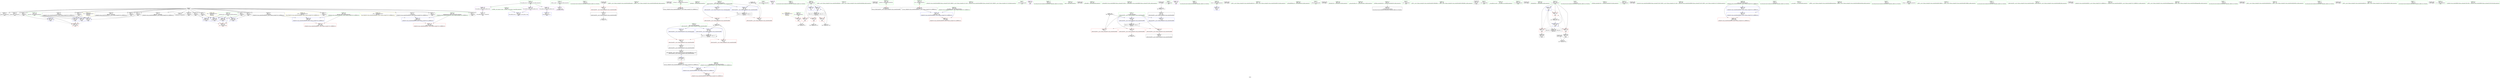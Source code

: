 digraph "SVFG" {
	label="SVFG";

	Node0x55f0145286d0 [shape=record,color=grey,label="{NodeID: 0\nNullPtr}"];
	Node0x55f0145286d0 -> Node0x55f0145435a0[style=solid];
	Node0x55f0145286d0 -> Node0x55f0145436a0[style=solid];
	Node0x55f0145286d0 -> Node0x55f014543770[style=solid];
	Node0x55f0145286d0 -> Node0x55f014543840[style=solid];
	Node0x55f0145286d0 -> Node0x55f014543910[style=solid];
	Node0x55f0145286d0 -> Node0x55f0145439e0[style=solid];
	Node0x55f0145286d0 -> Node0x55f014543ab0[style=solid];
	Node0x55f0145286d0 -> Node0x55f014543b80[style=solid];
	Node0x55f0145286d0 -> Node0x55f014543c50[style=solid];
	Node0x55f0145286d0 -> Node0x55f014543d20[style=solid];
	Node0x55f0145286d0 -> Node0x55f014543df0[style=solid];
	Node0x55f0145286d0 -> Node0x55f014543ec0[style=solid];
	Node0x55f0145286d0 -> Node0x55f014543f90[style=solid];
	Node0x55f0145286d0 -> Node0x55f014544060[style=solid];
	Node0x55f0145286d0 -> Node0x55f014544130[style=solid];
	Node0x55f0145286d0 -> Node0x55f014544200[style=solid];
	Node0x55f0145286d0 -> Node0x55f0145442d0[style=solid];
	Node0x55f0145286d0 -> Node0x55f0145443a0[style=solid];
	Node0x55f0145286d0 -> Node0x55f014544470[style=solid];
	Node0x55f0145286d0 -> Node0x55f014544540[style=solid];
	Node0x55f0145286d0 -> Node0x55f0145477b0[style=solid];
	Node0x55f014541b50 [shape=record,color=purple,label="{NodeID: 97\n27\<--4\n\<--_ZStL8__ioinit\n__cxx_global_var_init\n}"];
	Node0x55f01453f4c0 [shape=record,color=green,label="{NodeID: 14\n167\<--1\n\<--dummyObj\nCan only get source location for instruction, argument, global var or function.}"];
	Node0x55f014541720 [shape=record,color=red,label="{NodeID: 111\n73\<--70\n\<--call2\n_Z8str2charNSt7__cxx1112basic_stringIcSt11char_traitsIcESaIcEEE\n}"];
	Node0x55f014541720 -> Node0x55f014544980[style=solid];
	Node0x55f0145400e0 [shape=record,color=green,label="{NodeID: 28\n58\<--59\n_ZNKSt7__cxx1112basic_stringIcSt11char_traitsIcESaIcEE4sizeEv\<--_ZNKSt7__cxx1112basic_stringIcSt11char_traitsIcESaIcEE4sizeEv_field_insensitive\n}"];
	Node0x55f0145672f0 [shape=record,color=black,label="{NodeID: 291\n225 = PHI()\n}"];
	Node0x55f014547540 [shape=record,color=red,label="{NodeID: 125\n319\<--292\nsel\<--ehselector.slot\n_ZStplIcSt11char_traitsIcESaIcEENSt7__cxx1112basic_stringIT_T0_T1_EERKS8_S5_\n}"];
	Node0x55f014540cd0 [shape=record,color=green,label="{NodeID: 42\n126\<--127\nref.tmp12\<--ref.tmp12_field_insensitive\nmain\n|{<s0>16}}"];
	Node0x55f014540cd0:s0 -> Node0x55f014568240[style=solid,color=red];
	Node0x55f014568240 [shape=record,color=black,label="{NodeID: 305\n281 = PHI(126, )\n0th arg _ZStplIcSt11char_traitsIcESaIcEENSt7__cxx1112basic_stringIT_T0_T1_EERKS8_S5_ }"];
	Node0x55f0145480d0 [shape=record,color=blue,label="{NodeID: 139\n118\<--192\nexn.slot\<--\nmain\n}"];
	Node0x55f0145480d0 -> Node0x55f014546df0[style=dashed];
	Node0x55f014542a90 [shape=record,color=green,label="{NodeID: 56\n226\<--227\n_ZNSolsEi\<--_ZNSolsEi_field_insensitive\n}"];
	Node0x55f01454e230 [shape=record,color=grey,label="{NodeID: 236\n84 = Binary(83, 85, )\n}"];
	Node0x55f01454e230 -> Node0x55f014547bf0[style=solid];
	Node0x55f014548c30 [shape=record,color=blue,label="{NodeID: 153\n292\<--311\nehselector.slot\<--\n_ZStplIcSt11char_traitsIcESaIcEENSt7__cxx1112basic_stringIT_T0_T1_EERKS8_S5_\n}"];
	Node0x55f014548c30 -> Node0x55f014547540[style=dashed];
	Node0x55f014543770 [shape=record,color=black,label="{NodeID: 70\n192\<--3\n\<--dummyVal\nmain\n}"];
	Node0x55f014543770 -> Node0x55f0145480d0[style=solid];
	Node0x55f0145442d0 [shape=record,color=black,label="{NodeID: 84\n309\<--3\n\<--dummyVal\n_ZStplIcSt11char_traitsIcESaIcEENSt7__cxx1112basic_stringIT_T0_T1_EERKS8_S5_\n}"];
	Node0x55f0145442d0 -> Node0x55f014548b60[style=solid];
	Node0x55f014539370 [shape=record,color=green,label="{NodeID: 1\n7\<--1\n__dso_handle\<--dummyObj\nGlob }"];
	Node0x55f014541c20 [shape=record,color=purple,label="{NodeID: 98\n146\<--9\n\<--.str\nmain\n}"];
	Node0x55f01453f550 [shape=record,color=green,label="{NodeID: 15\n188\<--1\n\<--dummyObj\nCan only get source location for instruction, argument, global var or function.}"];
	Node0x55f0145417f0 [shape=record,color=red,label="{NodeID: 112\n137\<--106\n\<--N\nmain\n}"];
	Node0x55f0145417f0 -> Node0x55f01454ee30[style=solid];
	Node0x55f0145401e0 [shape=record,color=green,label="{NodeID: 29\n71\<--72\n_ZNSt7__cxx1112basic_stringIcSt11char_traitsIcESaIcEEixEm\<--_ZNSt7__cxx1112basic_stringIcSt11char_traitsIcESaIcEEixEm_field_insensitive\n}"];
	Node0x55f014567420 [shape=record,color=black,label="{NodeID: 292\n229 = PHI()\n}"];
	Node0x55f014547610 [shape=record,color=blue,label="{NodeID: 126\n353\<--17\nllvm.global_ctors_0\<--\nGlob }"];
	Node0x55f014540da0 [shape=record,color=green,label="{NodeID: 43\n128\<--129\nagg.tmp\<--agg.tmp_field_insensitive\nmain\n|{<s0>15}}"];
	Node0x55f014540da0:s0 -> Node0x55f014568020[style=solid,color=red];
	Node0x55f0145684a0 [shape=record,color=black,label="{NodeID: 306\n282 = PHI(114, )\n1st arg _ZStplIcSt11char_traitsIcESaIcEENSt7__cxx1112basic_stringIT_T0_T1_EERKS8_S5_ }"];
	Node0x55f0145684a0 -> Node0x55f014548820[style=solid];
	Node0x55f0145481a0 [shape=record,color=blue,label="{NodeID: 140\n120\<--194\nehselector.slot\<--\nmain\n}"];
	Node0x55f0145481a0 -> Node0x55f014546ec0[style=dashed];
	Node0x55f014542b90 [shape=record,color=green,label="{NodeID: 57\n231\<--232\n_ZStlsIcSt11char_traitsIcESaIcEERSt13basic_ostreamIT_T0_ES7_RKNSt7__cxx1112basic_stringIS4_S5_T1_EE\<--_ZStlsIcSt11char_traitsIcESaIcEERSt13basic_ostreamIT_T0_ES7_RKNSt7__cxx1112basic_stringIS4_S5_T1_EE_field_insensitive\n}"];
	Node0x55f01454e3b0 [shape=record,color=grey,label="{NodeID: 237\n242 = Binary(241, 56, )\n}"];
	Node0x55f01454e3b0 -> Node0x55f014548750[style=solid];
	Node0x55f014543840 [shape=record,color=black,label="{NodeID: 71\n194\<--3\n\<--dummyVal\nmain\n}"];
	Node0x55f014543840 -> Node0x55f0145481a0[style=solid];
	Node0x55f0145443a0 [shape=record,color=black,label="{NodeID: 85\n311\<--3\n\<--dummyVal\n_ZStplIcSt11char_traitsIcESaIcEENSt7__cxx1112basic_stringIT_T0_T1_EERKS8_S5_\n}"];
	Node0x55f0145443a0 -> Node0x55f014548c30[style=solid];
	Node0x55f014539400 [shape=record,color=green,label="{NodeID: 2\n8\<--1\n_ZSt3cin\<--dummyObj\nGlob }"];
	Node0x55f01455b690 [shape=record,color=yellow,style=double,label="{NodeID: 265\n10V_1 = ENCHI(MR_10V_0)\npts\{107 \}\nFun[main]}"];
	Node0x55f01455b690 -> Node0x55f0145417f0[style=dashed];
	Node0x55f014541cf0 [shape=record,color=purple,label="{NodeID: 99\n219\<--12\n\<--.str.1\nmain\n}"];
	Node0x55f01453f5e0 [shape=record,color=green,label="{NodeID: 16\n297\<--1\n\<--dummyObj\nCan only get source location for instruction, argument, global var or function.}"];
	Node0x55f0145418c0 [shape=record,color=red,label="{NodeID: 113\n136\<--108\n\<--I\nmain\n}"];
	Node0x55f0145418c0 -> Node0x55f01454ee30[style=solid];
	Node0x55f0145402e0 [shape=record,color=green,label="{NodeID: 30\n101\<--102\nmain\<--main_field_insensitive\n}"];
	Node0x55f014567520 [shape=record,color=black,label="{NodeID: 293\n230 = PHI()\n}"];
	Node0x55f0145476e0 [shape=record,color=blue,label="{NodeID: 127\n354\<--18\nllvm.global_ctors_1\<--_GLOBAL__sub_I_ghg_0_0.cpp\nGlob }"];
	Node0x55f014540e70 [shape=record,color=green,label="{NodeID: 44\n132\<--133\n_ZNSirsERi\<--_ZNSirsERi_field_insensitive\n}"];
	Node0x55f0145685b0 [shape=record,color=black,label="{NodeID: 307\n283 = PHI(173, )\n2nd arg _ZStplIcSt11char_traitsIcESaIcEENSt7__cxx1112basic_stringIT_T0_T1_EERKS8_S5_ }"];
	Node0x55f0145685b0 -> Node0x55f0145488f0[style=solid];
	Node0x55f014548270 [shape=record,color=blue,label="{NodeID: 141\n118\<--199\nexn.slot\<--\nmain\n}"];
	Node0x55f014548270 -> Node0x55f014546df0[style=dashed];
	Node0x55f014542c90 [shape=record,color=green,label="{NodeID: 58\n234\<--235\n_ZSt4endlIcSt11char_traitsIcEERSt13basic_ostreamIT_T0_ES6_\<--_ZSt4endlIcSt11char_traitsIcEERSt13basic_ostreamIT_T0_ES6__field_insensitive\n}"];
	Node0x55f01454e530 [shape=record,color=grey,label="{NodeID: 238\n89 = Binary(88, 90, )\n}"];
	Node0x55f01454e530 -> Node0x55f014547cc0[style=solid];
	Node0x55f014543910 [shape=record,color=black,label="{NodeID: 72\n198\<--3\n\<--dummyVal\nmain\n}"];
	Node0x55f014544470 [shape=record,color=black,label="{NodeID: 86\n320\<--3\nlpad.val\<--dummyVal\n_ZStplIcSt11char_traitsIcESaIcEENSt7__cxx1112basic_stringIT_T0_T1_EERKS8_S5_\n}"];
	Node0x55f014538d90 [shape=record,color=green,label="{NodeID: 3\n9\<--1\n.str\<--dummyObj\nGlob }"];
	Node0x55f014541dc0 [shape=record,color=purple,label="{NodeID: 100\n228\<--14\n\<--.str.2\nmain\n}"];
	Node0x55f01453f670 [shape=record,color=green,label="{NodeID: 17\n305\<--1\n\<--dummyObj\nCan only get source location for instruction, argument, global var or function.}"];
	Node0x55f014541990 [shape=record,color=red,label="{NodeID: 114\n223\<--108\n\<--I\nmain\n}"];
	Node0x55f014541990 -> Node0x55f01454e6b0[style=solid];
	Node0x55f0145403e0 [shape=record,color=green,label="{NodeID: 31\n104\<--105\nretval\<--retval_field_insensitive\nmain\n}"];
	Node0x55f0145403e0 -> Node0x55f014547d90[style=solid];
	Node0x55f014567620 [shape=record,color=black,label="{NodeID: 294\n233 = PHI()\n}"];
	Node0x55f0145477b0 [shape=record,color=blue, style = dotted,label="{NodeID: 128\n355\<--3\nllvm.global_ctors_2\<--dummyVal\nGlob }"];
	Node0x55f014540f70 [shape=record,color=green,label="{NodeID: 45\n141\<--142\n_ZNSt7__cxx1112basic_stringIcSt11char_traitsIcESaIcEEC1Ev\<--_ZNSt7__cxx1112basic_stringIcSt11char_traitsIcESaIcEEC1Ev_field_insensitive\n}"];
	Node0x55f014548340 [shape=record,color=blue,label="{NodeID: 142\n120\<--201\nehselector.slot\<--\nmain\n}"];
	Node0x55f014548340 -> Node0x55f014546ec0[style=dashed];
	Node0x55f014542d90 [shape=record,color=green,label="{NodeID: 59\n236\<--237\n_ZNSolsEPFRSoS_E\<--_ZNSolsEPFRSoS_E_field_insensitive\n}"];
	Node0x55f01454e6b0 [shape=record,color=grey,label="{NodeID: 239\n224 = Binary(223, 56, )\n}"];
	Node0x55f0145439e0 [shape=record,color=black,label="{NodeID: 73\n199\<--3\n\<--dummyVal\nmain\n}"];
	Node0x55f0145439e0 -> Node0x55f014548270[style=solid];
	Node0x55f014544540 [shape=record,color=black,label="{NodeID: 87\n321\<--3\nlpad.val1\<--dummyVal\n_ZStplIcSt11char_traitsIcESaIcEENSt7__cxx1112basic_stringIT_T0_T1_EERKS8_S5_\n}"];
	Node0x55f014538e20 [shape=record,color=green,label="{NodeID: 4\n11\<--1\n_ZSt4cout\<--dummyObj\nGlob }"];
	Node0x55f01455b850 [shape=record,color=yellow,style=double,label="{NodeID: 267\n14V_1 = ENCHI(MR_14V_0)\npts\{119 \}\nFun[main]}"];
	Node0x55f01455b850 -> Node0x55f0145480d0[style=dashed];
	Node0x55f01455b850 -> Node0x55f014548270[style=dashed];
	Node0x55f01455b850 -> Node0x55f014548410[style=dashed];
	Node0x55f01455b850 -> Node0x55f0145485b0[style=dashed];
	Node0x55f014541e90 [shape=record,color=purple,label="{NodeID: 101\n353\<--16\nllvm.global_ctors_0\<--llvm.global_ctors\nGlob }"];
	Node0x55f014541e90 -> Node0x55f014547610[style=solid];
	Node0x55f01453f770 [shape=record,color=green,label="{NodeID: 18\n4\<--6\n_ZStL8__ioinit\<--_ZStL8__ioinit_field_insensitive\nGlob }"];
	Node0x55f01453f770 -> Node0x55f014541b50[style=solid];
	Node0x55f014546d20 [shape=record,color=red,label="{NodeID: 115\n241\<--108\n\<--I\nmain\n}"];
	Node0x55f014546d20 -> Node0x55f01454e3b0[style=solid];
	Node0x55f0145404b0 [shape=record,color=green,label="{NodeID: 32\n106\<--107\nN\<--N_field_insensitive\nmain\n}"];
	Node0x55f0145404b0 -> Node0x55f0145417f0[style=solid];
	Node0x55f0145676f0 [shape=record,color=black,label="{NodeID: 295\n28 = PHI()\n}"];
	Node0x55f0145478b0 [shape=record,color=blue,label="{NodeID: 129\n47\<--54\nsum\<--\n_Z8str2charNSt7__cxx1112basic_stringIcSt11char_traitsIcESaIcEEE\n}"];
	Node0x55f0145478b0 -> Node0x55f014558fa0[style=dashed];
	Node0x55f014541070 [shape=record,color=green,label="{NodeID: 46\n144\<--145\n_ZNSaIcEC1Ev\<--_ZNSaIcEC1Ev_field_insensitive\n}"];
	Node0x55f014548410 [shape=record,color=blue,label="{NodeID: 143\n118\<--205\nexn.slot\<--\nmain\n}"];
	Node0x55f014548410 -> Node0x55f014546df0[style=dashed];
	Node0x55f014542e90 [shape=record,color=green,label="{NodeID: 60\n266\<--267\n__gxx_personality_v0\<--__gxx_personality_v0_field_insensitive\n}"];
	Node0x55f01454e830 [shape=record,color=grey,label="{NodeID: 240\n80 = Binary(79, 78, )\n}"];
	Node0x55f01454e830 -> Node0x55f014547b20[style=solid];
	Node0x55f014543ab0 [shape=record,color=black,label="{NodeID: 74\n201\<--3\n\<--dummyVal\nmain\n}"];
	Node0x55f014543ab0 -> Node0x55f014548340[style=solid];
	Node0x55f014544610 [shape=record,color=black,label="{NodeID: 88\n29\<--30\n\<--_ZNSt8ios_base4InitD1Ev\nCan only get source location for instruction, argument, global var or function.}"];
	Node0x55f014538940 [shape=record,color=green,label="{NodeID: 5\n12\<--1\n.str.1\<--dummyObj\nGlob }"];
	Node0x55f01455c140 [shape=record,color=yellow,style=double,label="{NodeID: 268\n16V_1 = ENCHI(MR_16V_0)\npts\{121 \}\nFun[main]}"];
	Node0x55f01455c140 -> Node0x55f0145481a0[style=dashed];
	Node0x55f01455c140 -> Node0x55f014548340[style=dashed];
	Node0x55f01455c140 -> Node0x55f0145484e0[style=dashed];
	Node0x55f01455c140 -> Node0x55f014548680[style=dashed];
	Node0x55f014541f90 [shape=record,color=purple,label="{NodeID: 102\n354\<--16\nllvm.global_ctors_1\<--llvm.global_ctors\nGlob }"];
	Node0x55f014541f90 -> Node0x55f0145476e0[style=solid];
	Node0x55f01453f870 [shape=record,color=green,label="{NodeID: 19\n16\<--20\nllvm.global_ctors\<--llvm.global_ctors_field_insensitive\nGlob }"];
	Node0x55f01453f870 -> Node0x55f014541e90[style=solid];
	Node0x55f01453f870 -> Node0x55f014541f90[style=solid];
	Node0x55f01453f870 -> Node0x55f014542090[style=solid];
	Node0x55f014546df0 [shape=record,color=red,label="{NodeID: 116\n250\<--118\nexn\<--exn.slot\nmain\n}"];
	Node0x55f014540580 [shape=record,color=green,label="{NodeID: 33\n108\<--109\nI\<--I_field_insensitive\nmain\n}"];
	Node0x55f014540580 -> Node0x55f0145418c0[style=solid];
	Node0x55f014540580 -> Node0x55f014541990[style=solid];
	Node0x55f014540580 -> Node0x55f014546d20[style=solid];
	Node0x55f014540580 -> Node0x55f014547e60[style=solid];
	Node0x55f014540580 -> Node0x55f014548750[style=solid];
	Node0x55f0145677c0 [shape=record,color=black,label="{NodeID: 296\n57 = PHI()\n}"];
	Node0x55f0145677c0 -> Node0x55f01454df30[style=solid];
	Node0x55f014547980 [shape=record,color=blue,label="{NodeID: 130\n49\<--56\ntdo\<--\n_Z8str2charNSt7__cxx1112basic_stringIcSt11char_traitsIcESaIcEEE\n}"];
	Node0x55f014547980 -> Node0x55f0145594a0[style=dashed];
	Node0x55f014541170 [shape=record,color=green,label="{NodeID: 47\n148\<--149\n_ZNSt7__cxx1112basic_stringIcSt11char_traitsIcESaIcEEC1EPKcRKS3_\<--_ZNSt7__cxx1112basic_stringIcSt11char_traitsIcESaIcEEC1EPKcRKS3__field_insensitive\n}"];
	Node0x55f0145484e0 [shape=record,color=blue,label="{NodeID: 144\n120\<--207\nehselector.slot\<--\nmain\n}"];
	Node0x55f0145484e0 -> Node0x55f014546ec0[style=dashed];
	Node0x55f014542f90 [shape=record,color=green,label="{NodeID: 61\n284\<--285\n__lhs.addr\<--__lhs.addr_field_insensitive\n_ZStplIcSt11char_traitsIcESaIcEENSt7__cxx1112basic_stringIT_T0_T1_EERKS8_S5_\n}"];
	Node0x55f014542f90 -> Node0x55f014547200[style=solid];
	Node0x55f014542f90 -> Node0x55f014548820[style=solid];
	Node0x55f01454e9b0 [shape=record,color=grey,label="{NodeID: 241\n66 = cmp(65, 54, )\n}"];
	Node0x55f014543b80 [shape=record,color=black,label="{NodeID: 75\n204\<--3\n\<--dummyVal\nmain\n}"];
	Node0x55f014544710 [shape=record,color=black,label="{NodeID: 89\n103\<--54\nmain_ret\<--\nmain\n}"];
	Node0x55f0145389d0 [shape=record,color=green,label="{NodeID: 6\n14\<--1\n.str.2\<--dummyObj\nGlob }"];
	Node0x55f014542090 [shape=record,color=purple,label="{NodeID: 103\n355\<--16\nllvm.global_ctors_2\<--llvm.global_ctors\nGlob }"];
	Node0x55f014542090 -> Node0x55f0145477b0[style=solid];
	Node0x55f01453f970 [shape=record,color=green,label="{NodeID: 20\n21\<--22\n__cxx_global_var_init\<--__cxx_global_var_init_field_insensitive\n}"];
	Node0x55f014546ec0 [shape=record,color=red,label="{NodeID: 117\n251\<--120\nsel\<--ehselector.slot\nmain\n}"];
	Node0x55f014540650 [shape=record,color=green,label="{NodeID: 34\n110\<--111\nn\<--n_field_insensitive\nmain\n}"];
	Node0x55f014567920 [shape=record,color=black,label="{NodeID: 297\n131 = PHI()\n}"];
	Node0x55f014547a50 [shape=record,color=blue,label="{NodeID: 131\n51\<--62\ni\<--conv\n_Z8str2charNSt7__cxx1112basic_stringIcSt11char_traitsIcESaIcEEE\n}"];
	Node0x55f014547a50 -> Node0x55f0145599a0[style=dashed];
	Node0x55f014542290 [shape=record,color=green,label="{NodeID: 48\n151\<--152\n_ZNSaIcED1Ev\<--_ZNSaIcED1Ev_field_insensitive\n}"];
	Node0x55f0145485b0 [shape=record,color=blue,label="{NodeID: 145\n118\<--211\nexn.slot\<--\nmain\n}"];
	Node0x55f0145485b0 -> Node0x55f014546df0[style=dashed];
	Node0x55f014543060 [shape=record,color=green,label="{NodeID: 62\n286\<--287\n__rhs.addr\<--__rhs.addr_field_insensitive\n_ZStplIcSt11char_traitsIcESaIcEENSt7__cxx1112basic_stringIT_T0_T1_EERKS8_S5_\n}"];
	Node0x55f014543060 -> Node0x55f0145472d0[style=solid];
	Node0x55f014543060 -> Node0x55f0145488f0[style=solid];
	Node0x55f01454eb30 [shape=record,color=grey,label="{NodeID: 242\n162 = cmp(160, 161, )\n}"];
	Node0x55f014543c50 [shape=record,color=black,label="{NodeID: 76\n205\<--3\n\<--dummyVal\nmain\n}"];
	Node0x55f014543c50 -> Node0x55f014548410[style=solid];
	Node0x55f014558fa0 [shape=record,color=black,label="{NodeID: 256\nMR_2V_3 = PHI(MR_2V_5, MR_2V_2, )\npts\{48 \}\n}"];
	Node0x55f014558fa0 -> Node0x55f014542190[style=dashed];
	Node0x55f014558fa0 -> Node0x55f014541240[style=dashed];
	Node0x55f014558fa0 -> Node0x55f014547b20[style=dashed];
	Node0x55f014558fa0 -> Node0x55f014558fa0[style=dashed];
	Node0x55f0145447e0 [shape=record,color=black,label="{NodeID: 90\n62\<--60\nconv\<--sub\n_Z8str2charNSt7__cxx1112basic_stringIcSt11char_traitsIcESaIcEEE\n}"];
	Node0x55f0145447e0 -> Node0x55f014547a50[style=solid];
	Node0x55f014538a60 [shape=record,color=green,label="{NodeID: 7\n17\<--1\n\<--dummyObj\nCan only get source location for instruction, argument, global var or function.}"];
	Node0x55f014542190 [shape=record,color=red,label="{NodeID: 104\n79\<--47\n\<--sum\n_Z8str2charNSt7__cxx1112basic_stringIcSt11char_traitsIcESaIcEEE\n}"];
	Node0x55f014542190 -> Node0x55f01454e830[style=solid];
	Node0x55f01453fa70 [shape=record,color=green,label="{NodeID: 21\n25\<--26\n_ZNSt8ios_base4InitC1Ev\<--_ZNSt8ios_base4InitC1Ev_field_insensitive\n}"];
	Node0x55f014546f90 [shape=record,color=red,label="{NodeID: 118\n159\<--122\n\<--i\nmain\n}"];
	Node0x55f014546f90 -> Node0x55f014544bf0[style=solid];
	Node0x55f014540720 [shape=record,color=green,label="{NodeID: 35\n112\<--113\ns\<--s_field_insensitive\nmain\n}"];
	Node0x55f0145679f0 [shape=record,color=black,label="{NodeID: 298\n154 = PHI()\n}"];
	Node0x55f014547b20 [shape=record,color=blue,label="{NodeID: 132\n47\<--80\nsum\<--add\n_Z8str2charNSt7__cxx1112basic_stringIcSt11char_traitsIcESaIcEEE\n}"];
	Node0x55f014547b20 -> Node0x55f014558fa0[style=dashed];
	Node0x55f014542390 [shape=record,color=green,label="{NodeID: 49\n155\<--156\n_ZStrsIcSt11char_traitsIcESaIcEERSt13basic_istreamIT_T0_ES7_RNSt7__cxx1112basic_stringIS4_S5_T1_EE\<--_ZStrsIcSt11char_traitsIcESaIcEERSt13basic_istreamIT_T0_ES7_RNSt7__cxx1112basic_stringIS4_S5_T1_EE_field_insensitive\n}"];
	Node0x55f014548680 [shape=record,color=blue,label="{NodeID: 146\n120\<--213\nehselector.slot\<--\nmain\n}"];
	Node0x55f014548680 -> Node0x55f014546ec0[style=dashed];
	Node0x55f014543130 [shape=record,color=green,label="{NodeID: 63\n288\<--289\nnrvo\<--nrvo_field_insensitive\n_ZStplIcSt11char_traitsIcESaIcEENSt7__cxx1112basic_stringIT_T0_T1_EERKS8_S5_\n}"];
	Node0x55f014543130 -> Node0x55f0145473a0[style=solid];
	Node0x55f014543130 -> Node0x55f0145489c0[style=solid];
	Node0x55f014543130 -> Node0x55f014548a90[style=solid];
	Node0x55f01454ecb0 [shape=record,color=grey,label="{NodeID: 243\n75 = cmp(74, 76, )\n}"];
	Node0x55f014543d20 [shape=record,color=black,label="{NodeID: 77\n207\<--3\n\<--dummyVal\nmain\n}"];
	Node0x55f014543d20 -> Node0x55f0145484e0[style=solid];
	Node0x55f0145594a0 [shape=record,color=black,label="{NodeID: 257\nMR_4V_3 = PHI(MR_4V_4, MR_4V_2, )\npts\{50 \}\n}"];
	Node0x55f0145594a0 -> Node0x55f014541310[style=dashed];
	Node0x55f0145594a0 -> Node0x55f0145413e0[style=dashed];
	Node0x55f0145594a0 -> Node0x55f014547bf0[style=dashed];
	Node0x55f0145448b0 [shape=record,color=black,label="{NodeID: 91\n69\<--68\nconv1\<--\n_Z8str2charNSt7__cxx1112basic_stringIcSt11char_traitsIcESaIcEEE\n}"];
	Node0x55f014538af0 [shape=record,color=green,label="{NodeID: 8\n54\<--1\n\<--dummyObj\nCan only get source location for instruction, argument, global var or function.}"];
	Node0x55f014541240 [shape=record,color=red,label="{NodeID: 105\n93\<--47\n\<--sum\n_Z8str2charNSt7__cxx1112basic_stringIcSt11char_traitsIcESaIcEEE\n}"];
	Node0x55f014541240 -> Node0x55f014544a50[style=solid];
	Node0x55f01453fb70 [shape=record,color=green,label="{NodeID: 22\n31\<--32\n__cxa_atexit\<--__cxa_atexit_field_insensitive\n}"];
	Node0x55f014547060 [shape=record,color=red,label="{NodeID: 119\n164\<--122\n\<--i\nmain\n}"];
	Node0x55f014547060 -> Node0x55f014541a80[style=solid];
	Node0x55f0145407f0 [shape=record,color=green,label="{NodeID: 36\n114\<--115\nans\<--ans_field_insensitive\nmain\n|{<s0>16}}"];
	Node0x55f0145407f0:s0 -> Node0x55f0145684a0[style=solid,color=red];
	Node0x55f014567ac0 [shape=record,color=black,label="{NodeID: 299\n161 = PHI()\n}"];
	Node0x55f014567ac0 -> Node0x55f01454eb30[style=solid];
	Node0x55f014547bf0 [shape=record,color=blue,label="{NodeID: 133\n49\<--84\ntdo\<--mul\n_Z8str2charNSt7__cxx1112basic_stringIcSt11char_traitsIcESaIcEEE\n}"];
	Node0x55f014547bf0 -> Node0x55f0145594a0[style=dashed];
	Node0x55f014542490 [shape=record,color=green,label="{NodeID: 50\n168\<--169\n_ZNKSt7__cxx1112basic_stringIcSt11char_traitsIcESaIcEE6substrEmm\<--_ZNKSt7__cxx1112basic_stringIcSt11char_traitsIcESaIcEE6substrEmm_field_insensitive\n}"];
	Node0x55f014548750 [shape=record,color=blue,label="{NodeID: 147\n108\<--242\nI\<--inc\nmain\n}"];
	Node0x55f014548750 -> Node0x55f014559ea0[style=dashed];
	Node0x55f014543200 [shape=record,color=green,label="{NodeID: 64\n290\<--291\nexn.slot\<--exn.slot_field_insensitive\n_ZStplIcSt11char_traitsIcESaIcEENSt7__cxx1112basic_stringIT_T0_T1_EERKS8_S5_\n}"];
	Node0x55f014543200 -> Node0x55f014547470[style=solid];
	Node0x55f014543200 -> Node0x55f014548b60[style=solid];
	Node0x55f01454ee30 [shape=record,color=grey,label="{NodeID: 244\n138 = cmp(136, 137, )\n}"];
	Node0x55f014543df0 [shape=record,color=black,label="{NodeID: 78\n210\<--3\n\<--dummyVal\nmain\n}"];
	Node0x55f0145599a0 [shape=record,color=black,label="{NodeID: 258\nMR_6V_3 = PHI(MR_6V_4, MR_6V_2, )\npts\{52 \}\n}"];
	Node0x55f0145599a0 -> Node0x55f0145414b0[style=dashed];
	Node0x55f0145599a0 -> Node0x55f014541580[style=dashed];
	Node0x55f0145599a0 -> Node0x55f014541650[style=dashed];
	Node0x55f0145599a0 -> Node0x55f014547cc0[style=dashed];
	Node0x55f014544980 [shape=record,color=black,label="{NodeID: 92\n74\<--73\nconv3\<--\n_Z8str2charNSt7__cxx1112basic_stringIcSt11char_traitsIcESaIcEEE\n}"];
	Node0x55f014544980 -> Node0x55f01454ecb0[style=solid];
	Node0x55f014538b80 [shape=record,color=green,label="{NodeID: 9\n56\<--1\n\<--dummyObj\nCan only get source location for instruction, argument, global var or function.}"];
	Node0x55f014541310 [shape=record,color=red,label="{NodeID: 106\n78\<--49\n\<--tdo\n_Z8str2charNSt7__cxx1112basic_stringIcSt11char_traitsIcESaIcEEE\n}"];
	Node0x55f014541310 -> Node0x55f01454e830[style=solid];
	Node0x55f01453fc70 [shape=record,color=green,label="{NodeID: 23\n30\<--36\n_ZNSt8ios_base4InitD1Ev\<--_ZNSt8ios_base4InitD1Ev_field_insensitive\n}"];
	Node0x55f01453fc70 -> Node0x55f014544610[style=solid];
	Node0x55f014547130 [shape=record,color=red,label="{NodeID: 120\n186\<--122\n\<--i\nmain\n}"];
	Node0x55f014547130 -> Node0x55f01454e0b0[style=solid];
	Node0x55f0145408c0 [shape=record,color=green,label="{NodeID: 37\n116\<--117\nref.tmp\<--ref.tmp_field_insensitive\nmain\n}"];
	Node0x55f014567c20 [shape=record,color=black,label="{NodeID: 300\n173 = PHI(45, )\n|{<s0>16}}"];
	Node0x55f014567c20:s0 -> Node0x55f0145685b0[style=solid,color=red];
	Node0x55f014547cc0 [shape=record,color=blue,label="{NodeID: 134\n51\<--89\ni\<--dec\n_Z8str2charNSt7__cxx1112basic_stringIcSt11char_traitsIcESaIcEEE\n}"];
	Node0x55f014547cc0 -> Node0x55f0145599a0[style=dashed];
	Node0x55f014542590 [shape=record,color=green,label="{NodeID: 51\n171\<--172\n_ZNSt7__cxx1112basic_stringIcSt11char_traitsIcESaIcEEC1ERKS4_\<--_ZNSt7__cxx1112basic_stringIcSt11char_traitsIcESaIcEEC1ERKS4__field_insensitive\n}"];
	Node0x55f014548820 [shape=record,color=blue,label="{NodeID: 148\n284\<--282\n__lhs.addr\<--__lhs\n_ZStplIcSt11char_traitsIcESaIcEENSt7__cxx1112basic_stringIT_T0_T1_EERKS8_S5_\n}"];
	Node0x55f014548820 -> Node0x55f014547200[style=dashed];
	Node0x55f0145432d0 [shape=record,color=green,label="{NodeID: 65\n292\<--293\nehselector.slot\<--ehselector.slot_field_insensitive\n_ZStplIcSt11char_traitsIcESaIcEENSt7__cxx1112basic_stringIT_T0_T1_EERKS8_S5_\n}"];
	Node0x55f0145432d0 -> Node0x55f014547540[style=solid];
	Node0x55f0145432d0 -> Node0x55f014548c30[style=solid];
	Node0x55f014543ec0 [shape=record,color=black,label="{NodeID: 79\n211\<--3\n\<--dummyVal\nmain\n}"];
	Node0x55f014543ec0 -> Node0x55f0145485b0[style=solid];
	Node0x55f014559ea0 [shape=record,color=black,label="{NodeID: 259\nMR_12V_3 = PHI(MR_12V_4, MR_12V_2, )\npts\{109 \}\n}"];
	Node0x55f014559ea0 -> Node0x55f0145418c0[style=dashed];
	Node0x55f014559ea0 -> Node0x55f014541990[style=dashed];
	Node0x55f014559ea0 -> Node0x55f014546d20[style=dashed];
	Node0x55f014559ea0 -> Node0x55f014548750[style=dashed];
	Node0x55f014544a50 [shape=record,color=black,label="{NodeID: 93\n94\<--93\nconv5\<--\n_Z8str2charNSt7__cxx1112basic_stringIcSt11char_traitsIcESaIcEEE\n}"];
	Node0x55f014544a50 -> Node0x55f014544b20[style=solid];
	Node0x55f01453f280 [shape=record,color=green,label="{NodeID: 10\n61\<--1\n\<--dummyObj\nCan only get source location for instruction, argument, global var or function.}"];
	Node0x55f01455c5d0 [shape=record,color=yellow,style=double,label="{NodeID: 273\n26V_1 = ENCHI(MR_26V_0)\npts\{291 \}\nFun[_ZStplIcSt11char_traitsIcESaIcEENSt7__cxx1112basic_stringIT_T0_T1_EERKS8_S5_]}"];
	Node0x55f01455c5d0 -> Node0x55f014548b60[style=dashed];
	Node0x55f0145413e0 [shape=record,color=red,label="{NodeID: 107\n83\<--49\n\<--tdo\n_Z8str2charNSt7__cxx1112basic_stringIcSt11char_traitsIcESaIcEEE\n}"];
	Node0x55f0145413e0 -> Node0x55f01454e230[style=solid];
	Node0x55f01453fd70 [shape=record,color=green,label="{NodeID: 24\n43\<--44\n_Z8str2charNSt7__cxx1112basic_stringIcSt11char_traitsIcESaIcEEE\<--_Z8str2charNSt7__cxx1112basic_stringIcSt11char_traitsIcESaIcEEE_field_insensitive\n}"];
	Node0x55f014547200 [shape=record,color=red,label="{NodeID: 121\n298\<--284\n\<--__lhs.addr\n_ZStplIcSt11char_traitsIcESaIcEENSt7__cxx1112basic_stringIT_T0_T1_EERKS8_S5_\n}"];
	Node0x55f014540990 [shape=record,color=green,label="{NodeID: 38\n118\<--119\nexn.slot\<--exn.slot_field_insensitive\nmain\n}"];
	Node0x55f014540990 -> Node0x55f014546df0[style=solid];
	Node0x55f014540990 -> Node0x55f0145480d0[style=solid];
	Node0x55f014540990 -> Node0x55f014548270[style=solid];
	Node0x55f014540990 -> Node0x55f014548410[style=solid];
	Node0x55f014540990 -> Node0x55f0145485b0[style=solid];
	Node0x55f014567db0 [shape=record,color=black,label="{NodeID: 301\n177 = PHI()\n}"];
	Node0x55f014547d90 [shape=record,color=blue,label="{NodeID: 135\n104\<--54\nretval\<--\nmain\n}"];
	Node0x55f014542690 [shape=record,color=green,label="{NodeID: 52\n175\<--176\n_ZStplIcSt11char_traitsIcESaIcEENSt7__cxx1112basic_stringIT_T0_T1_EERKS8_S5_\<--_ZStplIcSt11char_traitsIcESaIcEENSt7__cxx1112basic_stringIT_T0_T1_EERKS8_S5__field_insensitive\n}"];
	Node0x55f0145488f0 [shape=record,color=blue,label="{NodeID: 149\n286\<--283\n__rhs.addr\<--__rhs\n_ZStplIcSt11char_traitsIcESaIcEENSt7__cxx1112basic_stringIT_T0_T1_EERKS8_S5_\n}"];
	Node0x55f0145488f0 -> Node0x55f0145472d0[style=dashed];
	Node0x55f0145433a0 [shape=record,color=green,label="{NodeID: 66\n302\<--303\n_ZNSt7__cxx1112basic_stringIcSt11char_traitsIcESaIcEE6appendEmc\<--_ZNSt7__cxx1112basic_stringIcSt11char_traitsIcESaIcEE6appendEmc_field_insensitive\n}"];
	Node0x55f014543f90 [shape=record,color=black,label="{NodeID: 80\n213\<--3\n\<--dummyVal\nmain\n}"];
	Node0x55f014543f90 -> Node0x55f014548680[style=solid];
	Node0x55f01455a3a0 [shape=record,color=black,label="{NodeID: 260\nMR_18V_2 = PHI(MR_18V_4, MR_18V_1, )\npts\{123 \}\n}"];
	Node0x55f01455a3a0 -> Node0x55f014547f30[style=dashed];
	Node0x55f014544b20 [shape=record,color=black,label="{NodeID: 94\n45\<--94\n_Z8str2charNSt7__cxx1112basic_stringIcSt11char_traitsIcESaIcEEE_ret\<--conv5\n_Z8str2charNSt7__cxx1112basic_stringIcSt11char_traitsIcESaIcEEE\n|{<s0>15}}"];
	Node0x55f014544b20:s0 -> Node0x55f014567c20[style=solid,color=blue];
	Node0x55f01453f310 [shape=record,color=green,label="{NodeID: 11\n76\<--1\n\<--dummyObj\nCan only get source location for instruction, argument, global var or function.}"];
	Node0x55f01455c6b0 [shape=record,color=yellow,style=double,label="{NodeID: 274\n28V_1 = ENCHI(MR_28V_0)\npts\{293 \}\nFun[_ZStplIcSt11char_traitsIcESaIcEENSt7__cxx1112basic_stringIT_T0_T1_EERKS8_S5_]}"];
	Node0x55f01455c6b0 -> Node0x55f014548c30[style=dashed];
	Node0x55f0145414b0 [shape=record,color=red,label="{NodeID: 108\n65\<--51\n\<--i\n_Z8str2charNSt7__cxx1112basic_stringIcSt11char_traitsIcESaIcEEE\n}"];
	Node0x55f0145414b0 -> Node0x55f01454e9b0[style=solid];
	Node0x55f01453fe70 [shape=record,color=green,label="{NodeID: 25\n47\<--48\nsum\<--sum_field_insensitive\n_Z8str2charNSt7__cxx1112basic_stringIcSt11char_traitsIcESaIcEEE\n}"];
	Node0x55f01453fe70 -> Node0x55f014542190[style=solid];
	Node0x55f01453fe70 -> Node0x55f014541240[style=solid];
	Node0x55f01453fe70 -> Node0x55f0145478b0[style=solid];
	Node0x55f01453fe70 -> Node0x55f014547b20[style=solid];
	Node0x55f0145472d0 [shape=record,color=red,label="{NodeID: 122\n300\<--286\n\<--__rhs.addr\n_ZStplIcSt11char_traitsIcESaIcEENSt7__cxx1112basic_stringIT_T0_T1_EERKS8_S5_\n}"];
	Node0x55f014540a60 [shape=record,color=green,label="{NodeID: 39\n120\<--121\nehselector.slot\<--ehselector.slot_field_insensitive\nmain\n}"];
	Node0x55f014540a60 -> Node0x55f014546ec0[style=solid];
	Node0x55f014540a60 -> Node0x55f0145481a0[style=solid];
	Node0x55f014540a60 -> Node0x55f014548340[style=solid];
	Node0x55f014540a60 -> Node0x55f0145484e0[style=solid];
	Node0x55f014540a60 -> Node0x55f014548680[style=solid];
	Node0x55f014567e80 [shape=record,color=black,label="{NodeID: 302\n220 = PHI()\n}"];
	Node0x55f014547e60 [shape=record,color=blue,label="{NodeID: 136\n108\<--54\nI\<--\nmain\n}"];
	Node0x55f014547e60 -> Node0x55f014559ea0[style=dashed];
	Node0x55f014542790 [shape=record,color=green,label="{NodeID: 53\n178\<--179\n_ZNSt7__cxx1112basic_stringIcSt11char_traitsIcESaIcEEaSEOS4_\<--_ZNSt7__cxx1112basic_stringIcSt11char_traitsIcESaIcEEaSEOS4__field_insensitive\n}"];
	Node0x55f0145489c0 [shape=record,color=blue,label="{NodeID: 150\n288\<--297\nnrvo\<--\n_ZStplIcSt11char_traitsIcESaIcEENSt7__cxx1112basic_stringIT_T0_T1_EERKS8_S5_\n}"];
	Node0x55f0145489c0 -> Node0x55f014548a90[style=dashed];
	Node0x55f0145434a0 [shape=record,color=green,label="{NodeID: 67\n18\<--349\n_GLOBAL__sub_I_ghg_0_0.cpp\<--_GLOBAL__sub_I_ghg_0_0.cpp_field_insensitive\n}"];
	Node0x55f0145434a0 -> Node0x55f0145476e0[style=solid];
	Node0x55f014544060 [shape=record,color=black,label="{NodeID: 81\n252\<--3\nlpad.val\<--dummyVal\nmain\n}"];
	Node0x55f014544bf0 [shape=record,color=black,label="{NodeID: 95\n160\<--159\nconv\<--\nmain\n}"];
	Node0x55f014544bf0 -> Node0x55f01454eb30[style=solid];
	Node0x55f01453f3a0 [shape=record,color=green,label="{NodeID: 12\n85\<--1\n\<--dummyObj\nCan only get source location for instruction, argument, global var or function.}"];
	Node0x55f014541580 [shape=record,color=red,label="{NodeID: 109\n68\<--51\n\<--i\n_Z8str2charNSt7__cxx1112basic_stringIcSt11char_traitsIcESaIcEEE\n}"];
	Node0x55f014541580 -> Node0x55f0145448b0[style=solid];
	Node0x55f01453ff40 [shape=record,color=green,label="{NodeID: 26\n49\<--50\ntdo\<--tdo_field_insensitive\n_Z8str2charNSt7__cxx1112basic_stringIcSt11char_traitsIcESaIcEEE\n}"];
	Node0x55f01453ff40 -> Node0x55f014541310[style=solid];
	Node0x55f01453ff40 -> Node0x55f0145413e0[style=solid];
	Node0x55f01453ff40 -> Node0x55f014547980[style=solid];
	Node0x55f01453ff40 -> Node0x55f014547bf0[style=solid];
	Node0x55f014566170 [shape=record,color=black,label="{NodeID: 289\n70 = PHI()\n}"];
	Node0x55f014566170 -> Node0x55f014541720[style=solid];
	Node0x55f0145473a0 [shape=record,color=red,label="{NodeID: 123\n306\<--288\nnrvo.val\<--nrvo\n_ZStplIcSt11char_traitsIcESaIcEENSt7__cxx1112basic_stringIT_T0_T1_EERKS8_S5_\n}"];
	Node0x55f014540b30 [shape=record,color=green,label="{NodeID: 40\n122\<--123\ni\<--i_field_insensitive\nmain\n}"];
	Node0x55f014540b30 -> Node0x55f014546f90[style=solid];
	Node0x55f014540b30 -> Node0x55f014547060[style=solid];
	Node0x55f014540b30 -> Node0x55f014547130[style=solid];
	Node0x55f014540b30 -> Node0x55f014547f30[style=solid];
	Node0x55f014540b30 -> Node0x55f014548000[style=solid];
	Node0x55f014567f50 [shape=record,color=black,label="{NodeID: 303\n301 = PHI()\n}"];
	Node0x55f014547f30 [shape=record,color=blue,label="{NodeID: 137\n122\<--54\ni\<--\nmain\n}"];
	Node0x55f014547f30 -> Node0x55f014546f90[style=dashed];
	Node0x55f014547f30 -> Node0x55f014547060[style=dashed];
	Node0x55f014547f30 -> Node0x55f014547130[style=dashed];
	Node0x55f014547f30 -> Node0x55f014548000[style=dashed];
	Node0x55f014547f30 -> Node0x55f01455a3a0[style=dashed];
	Node0x55f014542890 [shape=record,color=green,label="{NodeID: 54\n181\<--182\n_ZNSt7__cxx1112basic_stringIcSt11char_traitsIcESaIcEED1Ev\<--_ZNSt7__cxx1112basic_stringIcSt11char_traitsIcESaIcEED1Ev_field_insensitive\n}"];
	Node0x55f01454df30 [shape=record,color=grey,label="{NodeID: 234\n60 = Binary(57, 61, )\n}"];
	Node0x55f01454df30 -> Node0x55f0145447e0[style=solid];
	Node0x55f014548a90 [shape=record,color=blue,label="{NodeID: 151\n288\<--305\nnrvo\<--\n_ZStplIcSt11char_traitsIcESaIcEENSt7__cxx1112basic_stringIT_T0_T1_EERKS8_S5_\n}"];
	Node0x55f014548a90 -> Node0x55f0145473a0[style=dashed];
	Node0x55f0145435a0 [shape=record,color=black,label="{NodeID: 68\n2\<--3\ndummyVal\<--dummyVal\n}"];
	Node0x55f014544130 [shape=record,color=black,label="{NodeID: 82\n253\<--3\nlpad.val35\<--dummyVal\nmain\n}"];
	Node0x55f014541a80 [shape=record,color=black,label="{NodeID: 96\n165\<--164\nconv10\<--\nmain\n}"];
	Node0x55f01453f430 [shape=record,color=green,label="{NodeID: 13\n90\<--1\n\<--dummyObj\nCan only get source location for instruction, argument, global var or function.}"];
	Node0x55f014541650 [shape=record,color=red,label="{NodeID: 110\n88\<--51\n\<--i\n_Z8str2charNSt7__cxx1112basic_stringIcSt11char_traitsIcESaIcEEE\n}"];
	Node0x55f014541650 -> Node0x55f01454e530[style=solid];
	Node0x55f014540010 [shape=record,color=green,label="{NodeID: 27\n51\<--52\ni\<--i_field_insensitive\n_Z8str2charNSt7__cxx1112basic_stringIcSt11char_traitsIcESaIcEEE\n}"];
	Node0x55f014540010 -> Node0x55f0145414b0[style=solid];
	Node0x55f014540010 -> Node0x55f014541580[style=solid];
	Node0x55f014540010 -> Node0x55f014541650[style=solid];
	Node0x55f014540010 -> Node0x55f014547a50[style=solid];
	Node0x55f014540010 -> Node0x55f014547cc0[style=solid];
	Node0x55f014565350 [shape=record,color=black,label="{NodeID: 290\n153 = PHI()\n}"];
	Node0x55f014547470 [shape=record,color=red,label="{NodeID: 124\n318\<--290\nexn\<--exn.slot\n_ZStplIcSt11char_traitsIcESaIcEENSt7__cxx1112basic_stringIT_T0_T1_EERKS8_S5_\n}"];
	Node0x55f014540c00 [shape=record,color=green,label="{NodeID: 41\n124\<--125\ns1\<--s1_field_insensitive\nmain\n}"];
	Node0x55f014568020 [shape=record,color=black,label="{NodeID: 304\n46 = PHI(128, )\n0th arg _Z8str2charNSt7__cxx1112basic_stringIcSt11char_traitsIcESaIcEEE }"];
	Node0x55f014548000 [shape=record,color=blue,label="{NodeID: 138\n122\<--187\ni\<--add\nmain\n}"];
	Node0x55f014548000 -> Node0x55f014546f90[style=dashed];
	Node0x55f014548000 -> Node0x55f014547060[style=dashed];
	Node0x55f014548000 -> Node0x55f014547130[style=dashed];
	Node0x55f014548000 -> Node0x55f014548000[style=dashed];
	Node0x55f014548000 -> Node0x55f01455a3a0[style=dashed];
	Node0x55f014542990 [shape=record,color=green,label="{NodeID: 55\n221\<--222\n_ZStlsISt11char_traitsIcEERSt13basic_ostreamIcT_ES5_PKc\<--_ZStlsISt11char_traitsIcEERSt13basic_ostreamIcT_ES5_PKc_field_insensitive\n}"];
	Node0x55f01454e0b0 [shape=record,color=grey,label="{NodeID: 235\n187 = Binary(186, 188, )\n}"];
	Node0x55f01454e0b0 -> Node0x55f014548000[style=solid];
	Node0x55f014548b60 [shape=record,color=blue,label="{NodeID: 152\n290\<--309\nexn.slot\<--\n_ZStplIcSt11char_traitsIcESaIcEENSt7__cxx1112basic_stringIT_T0_T1_EERKS8_S5_\n}"];
	Node0x55f014548b60 -> Node0x55f014547470[style=dashed];
	Node0x55f0145436a0 [shape=record,color=black,label="{NodeID: 69\n191\<--3\n\<--dummyVal\nmain\n}"];
	Node0x55f014544200 [shape=record,color=black,label="{NodeID: 83\n308\<--3\n\<--dummyVal\n_ZStplIcSt11char_traitsIcESaIcEENSt7__cxx1112basic_stringIT_T0_T1_EERKS8_S5_\n}"];
}
